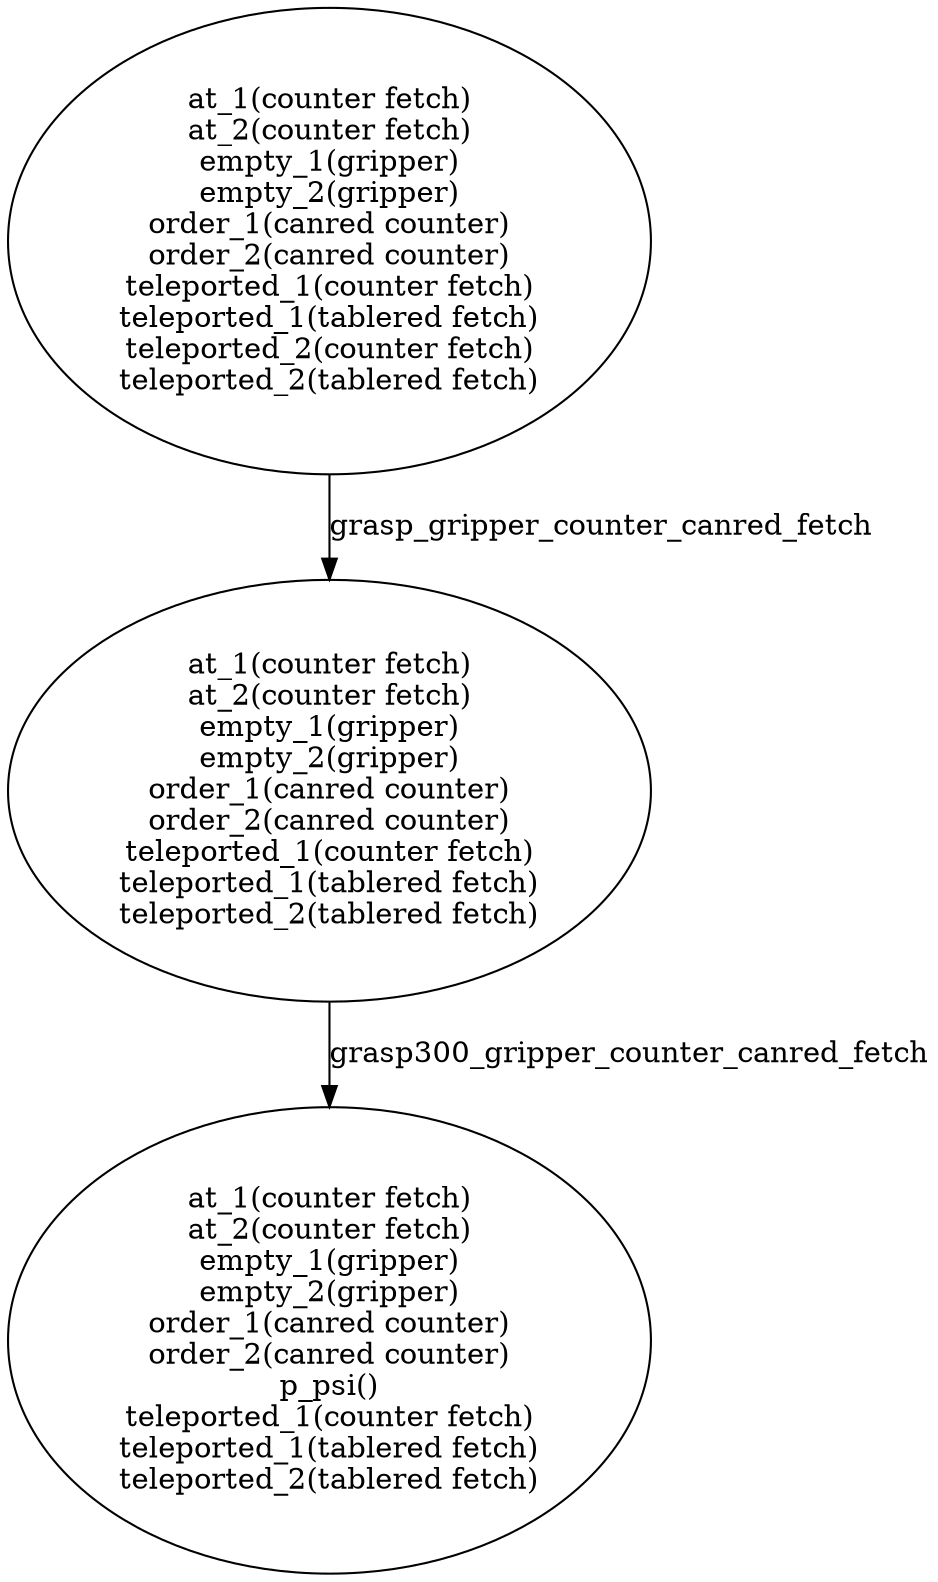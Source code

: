 strict digraph  {
1 [label="at_1(counter fetch)\nat_2(counter fetch)\nempty_1(gripper)\nempty_2(gripper)\norder_1(canred counter)\norder_2(canred counter)\nteleported_1(counter fetch)\nteleported_1(tablered fetch)\nteleported_2(counter fetch)\nteleported_2(tablered fetch)"];
2 [label="at_1(counter fetch)\nat_2(counter fetch)\nempty_1(gripper)\nempty_2(gripper)\norder_1(canred counter)\norder_2(canred counter)\np_psi()\nteleported_1(counter fetch)\nteleported_1(tablered fetch)\nteleported_2(tablered fetch)"];
3 [label="at_1(counter fetch)\nat_2(counter fetch)\nempty_1(gripper)\nempty_2(gripper)\norder_1(canred counter)\norder_2(canred counter)\nteleported_1(counter fetch)\nteleported_1(tablered fetch)\nteleported_2(tablered fetch)"];
1 -> 3  [label=grasp_gripper_counter_canred_fetch];
3 -> 2  [label=grasp300_gripper_counter_canred_fetch];
}
